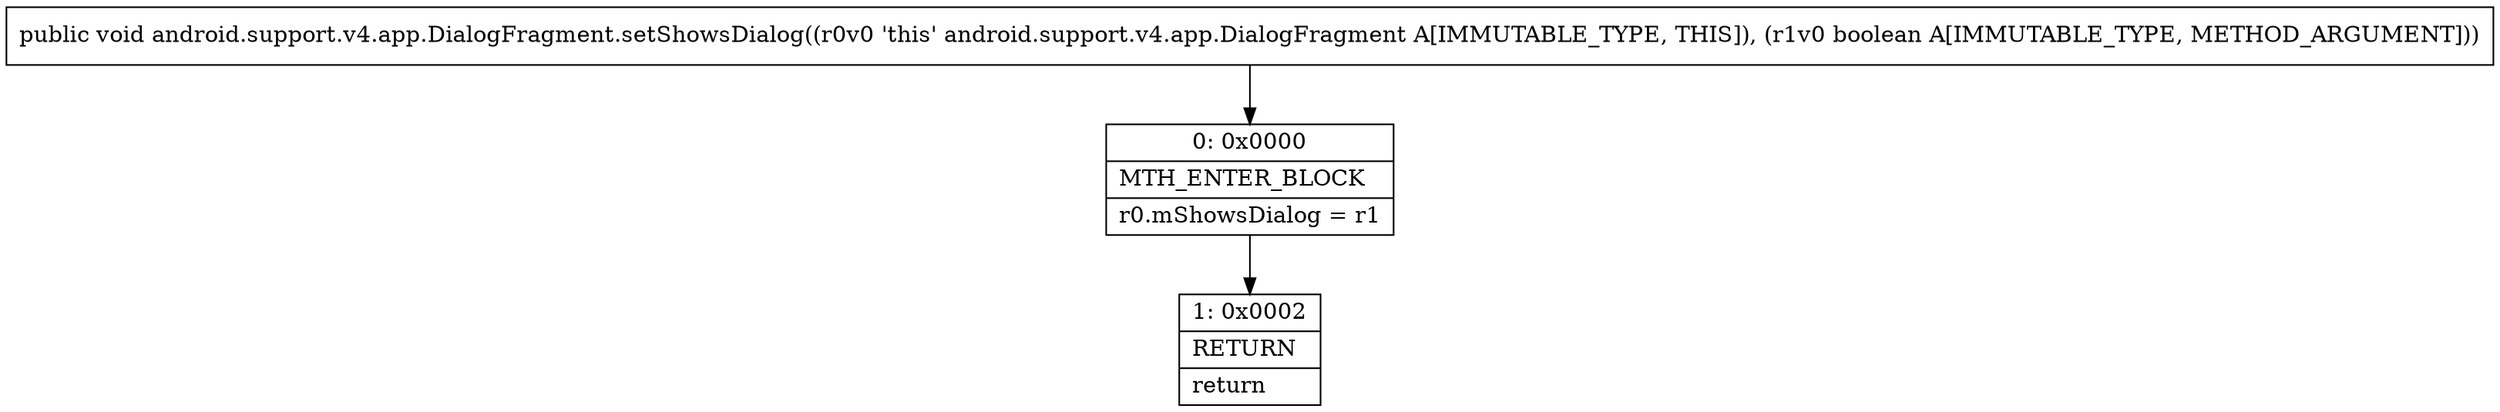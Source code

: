 digraph "CFG forandroid.support.v4.app.DialogFragment.setShowsDialog(Z)V" {
Node_0 [shape=record,label="{0\:\ 0x0000|MTH_ENTER_BLOCK\l|r0.mShowsDialog = r1\l}"];
Node_1 [shape=record,label="{1\:\ 0x0002|RETURN\l|return\l}"];
MethodNode[shape=record,label="{public void android.support.v4.app.DialogFragment.setShowsDialog((r0v0 'this' android.support.v4.app.DialogFragment A[IMMUTABLE_TYPE, THIS]), (r1v0 boolean A[IMMUTABLE_TYPE, METHOD_ARGUMENT])) }"];
MethodNode -> Node_0;
Node_0 -> Node_1;
}

